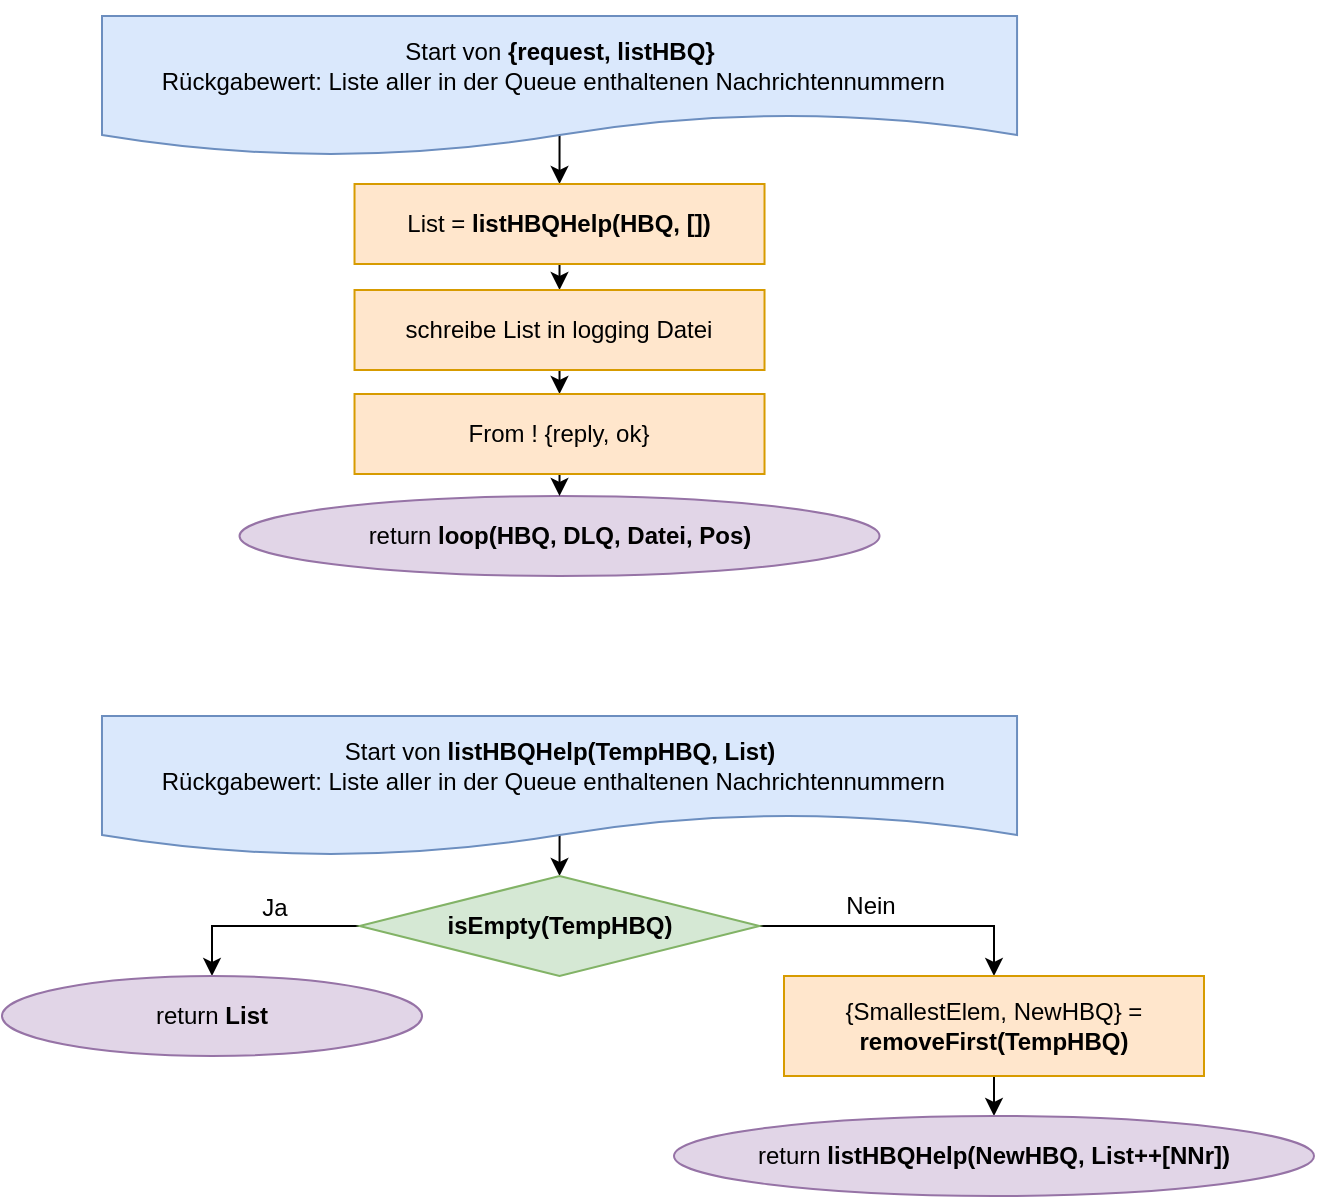 <mxfile version="15.8.7" type="device"><diagram id="C5RBs43oDa-KdzZeNtuy" name="Page-1"><mxGraphModel dx="1186" dy="672" grid="1" gridSize="10" guides="1" tooltips="1" connect="1" arrows="1" fold="1" page="1" pageScale="1" pageWidth="827" pageHeight="1169" math="0" shadow="0"><root><mxCell id="WIyWlLk6GJQsqaUBKTNV-0"/><mxCell id="WIyWlLk6GJQsqaUBKTNV-1" parent="WIyWlLk6GJQsqaUBKTNV-0"/><mxCell id="3-nllYWWkEPlOL3wyT9Y-7" style="edgeStyle=orthogonalEdgeStyle;rounded=0;orthogonalLoop=1;jettySize=auto;html=1;exitX=0.5;exitY=0;exitDx=0;exitDy=0;entryX=0.5;entryY=0;entryDx=0;entryDy=0;" parent="WIyWlLk6GJQsqaUBKTNV-1" source="RlddpHbAyGk5wuKwECdA-0" target="qVk5Lb48RRkbQ2lrYv4r-63" edge="1"><mxGeometry relative="1" as="geometry"><Array as="points"><mxPoint x="359" y="80"/><mxPoint x="359" y="80"/></Array></mxGeometry></mxCell><mxCell id="RlddpHbAyGk5wuKwECdA-0" value="Start von &lt;b&gt;{request, listHBQ}&lt;/b&gt;&lt;br&gt;Rückgabewert: Liste aller in der Queue enthaltenen Nachrichtennummern&amp;nbsp;&amp;nbsp;" style="shape=document;whiteSpace=wrap;html=1;boundedLbl=1;fillColor=#dae8fc;strokeColor=#6c8ebf;" parent="WIyWlLk6GJQsqaUBKTNV-1" vertex="1"><mxGeometry x="130" y="70" width="457.53" height="70" as="geometry"/></mxCell><mxCell id="CrBFzftgOQ0S_pDY9bDy-20" value="return&lt;b&gt; loop(HBQ, DLQ, Datei, Pos)&lt;/b&gt;" style="ellipse;whiteSpace=wrap;html=1;rounded=0;fillColor=#e1d5e7;strokeColor=#9673a6;" parent="WIyWlLk6GJQsqaUBKTNV-1" vertex="1"><mxGeometry x="198.76" y="310" width="320" height="40" as="geometry"/></mxCell><mxCell id="3-nllYWWkEPlOL3wyT9Y-8" style="edgeStyle=orthogonalEdgeStyle;rounded=0;orthogonalLoop=1;jettySize=auto;html=1;exitX=0.5;exitY=1;exitDx=0;exitDy=0;entryX=0.5;entryY=0;entryDx=0;entryDy=0;" parent="WIyWlLk6GJQsqaUBKTNV-1" source="qVk5Lb48RRkbQ2lrYv4r-63" target="qVk5Lb48RRkbQ2lrYv4r-64" edge="1"><mxGeometry relative="1" as="geometry"/></mxCell><mxCell id="qVk5Lb48RRkbQ2lrYv4r-63" value="List = &lt;b&gt;listHBQHelp(HBQ, [])&lt;/b&gt;" style="rounded=0;whiteSpace=wrap;html=1;fillColor=#ffe6cc;strokeColor=#d79b00;" parent="WIyWlLk6GJQsqaUBKTNV-1" vertex="1"><mxGeometry x="256.26" y="154" width="205" height="40" as="geometry"/></mxCell><mxCell id="3-nllYWWkEPlOL3wyT9Y-9" style="edgeStyle=orthogonalEdgeStyle;rounded=0;orthogonalLoop=1;jettySize=auto;html=1;exitX=0.5;exitY=1;exitDx=0;exitDy=0;entryX=0.5;entryY=0;entryDx=0;entryDy=0;" parent="WIyWlLk6GJQsqaUBKTNV-1" source="qVk5Lb48RRkbQ2lrYv4r-64" target="hpM2RtnJI_NG9XZ1P_O7-0" edge="1"><mxGeometry relative="1" as="geometry"/></mxCell><mxCell id="qVk5Lb48RRkbQ2lrYv4r-64" value="schreibe List in logging Datei" style="rounded=0;whiteSpace=wrap;html=1;fillColor=#ffe6cc;strokeColor=#d79b00;" parent="WIyWlLk6GJQsqaUBKTNV-1" vertex="1"><mxGeometry x="256.26" y="207" width="205" height="40" as="geometry"/></mxCell><mxCell id="3-nllYWWkEPlOL3wyT9Y-10" style="edgeStyle=orthogonalEdgeStyle;rounded=0;orthogonalLoop=1;jettySize=auto;html=1;exitX=0.5;exitY=1;exitDx=0;exitDy=0;entryX=0.5;entryY=0;entryDx=0;entryDy=0;" parent="WIyWlLk6GJQsqaUBKTNV-1" source="hpM2RtnJI_NG9XZ1P_O7-0" target="CrBFzftgOQ0S_pDY9bDy-20" edge="1"><mxGeometry relative="1" as="geometry"/></mxCell><mxCell id="hpM2RtnJI_NG9XZ1P_O7-0" value="From ! {reply, ok}" style="rounded=0;whiteSpace=wrap;html=1;fillColor=#ffe6cc;strokeColor=#d79b00;" parent="WIyWlLk6GJQsqaUBKTNV-1" vertex="1"><mxGeometry x="256.26" y="259" width="205" height="40" as="geometry"/></mxCell><mxCell id="3-nllYWWkEPlOL3wyT9Y-11" style="edgeStyle=orthogonalEdgeStyle;rounded=0;orthogonalLoop=1;jettySize=auto;html=1;exitX=0.5;exitY=0;exitDx=0;exitDy=0;entryX=0.5;entryY=0;entryDx=0;entryDy=0;" parent="WIyWlLk6GJQsqaUBKTNV-1" source="3-nllYWWkEPlOL3wyT9Y-1" target="3-nllYWWkEPlOL3wyT9Y-3" edge="1"><mxGeometry relative="1" as="geometry"><Array as="points"><mxPoint x="359" y="470"/><mxPoint x="359" y="470"/></Array></mxGeometry></mxCell><mxCell id="3-nllYWWkEPlOL3wyT9Y-1" value="Start von &lt;b&gt;listHBQHelp(TempHBQ, List)&lt;/b&gt;&lt;br&gt;Rückgabewert: Liste aller in der Queue enthaltenen Nachrichtennummern&amp;nbsp;&amp;nbsp;" style="shape=document;whiteSpace=wrap;html=1;boundedLbl=1;fillColor=#dae8fc;strokeColor=#6c8ebf;" parent="WIyWlLk6GJQsqaUBKTNV-1" vertex="1"><mxGeometry x="129.99" y="420" width="457.53" height="70" as="geometry"/></mxCell><mxCell id="3-nllYWWkEPlOL3wyT9Y-12" style="edgeStyle=orthogonalEdgeStyle;rounded=0;orthogonalLoop=1;jettySize=auto;html=1;exitX=0;exitY=0.5;exitDx=0;exitDy=0;entryX=0.5;entryY=0;entryDx=0;entryDy=0;" parent="WIyWlLk6GJQsqaUBKTNV-1" source="3-nllYWWkEPlOL3wyT9Y-3" target="3-nllYWWkEPlOL3wyT9Y-4" edge="1"><mxGeometry relative="1" as="geometry"/></mxCell><mxCell id="3-nllYWWkEPlOL3wyT9Y-14" style="edgeStyle=orthogonalEdgeStyle;rounded=0;orthogonalLoop=1;jettySize=auto;html=1;exitX=1;exitY=0.5;exitDx=0;exitDy=0;entryX=0.5;entryY=0;entryDx=0;entryDy=0;" parent="WIyWlLk6GJQsqaUBKTNV-1" source="3-nllYWWkEPlOL3wyT9Y-3" target="3-nllYWWkEPlOL3wyT9Y-5" edge="1"><mxGeometry relative="1" as="geometry"/></mxCell><mxCell id="3-nllYWWkEPlOL3wyT9Y-3" value="isEmpty(TempHBQ)" style="rhombus;whiteSpace=wrap;html=1;rounded=0;fillColor=#d5e8d4;strokeColor=#82b366;fontStyle=1" parent="WIyWlLk6GJQsqaUBKTNV-1" vertex="1"><mxGeometry x="258.76" y="500" width="200" height="50" as="geometry"/></mxCell><mxCell id="3-nllYWWkEPlOL3wyT9Y-4" value="return &lt;b&gt;List&lt;/b&gt;" style="ellipse;whiteSpace=wrap;html=1;rounded=0;fillColor=#e1d5e7;strokeColor=#9673a6;" parent="WIyWlLk6GJQsqaUBKTNV-1" vertex="1"><mxGeometry x="80" y="550" width="210" height="40" as="geometry"/></mxCell><mxCell id="3-nllYWWkEPlOL3wyT9Y-15" style="edgeStyle=orthogonalEdgeStyle;rounded=0;orthogonalLoop=1;jettySize=auto;html=1;exitX=0.5;exitY=1;exitDx=0;exitDy=0;entryX=0.5;entryY=0;entryDx=0;entryDy=0;" parent="WIyWlLk6GJQsqaUBKTNV-1" source="3-nllYWWkEPlOL3wyT9Y-5" target="3-nllYWWkEPlOL3wyT9Y-6" edge="1"><mxGeometry relative="1" as="geometry"/></mxCell><mxCell id="3-nllYWWkEPlOL3wyT9Y-5" value="{SmallestElem, NewHBQ} =&lt;br&gt;&lt;b&gt;removeFirst(TempHBQ)&lt;/b&gt;" style="rounded=0;whiteSpace=wrap;html=1;fillColor=#ffe6cc;strokeColor=#d79b00;" parent="WIyWlLk6GJQsqaUBKTNV-1" vertex="1"><mxGeometry x="471" y="550" width="210" height="50" as="geometry"/></mxCell><mxCell id="3-nllYWWkEPlOL3wyT9Y-6" value="return &lt;b&gt;listHBQHelp(NewHBQ, List++[NNr])&lt;/b&gt;" style="ellipse;whiteSpace=wrap;html=1;rounded=0;fillColor=#e1d5e7;strokeColor=#9673a6;" parent="WIyWlLk6GJQsqaUBKTNV-1" vertex="1"><mxGeometry x="416" y="620" width="320" height="40" as="geometry"/></mxCell><mxCell id="3-nllYWWkEPlOL3wyT9Y-13" value="Ja" style="text;html=1;align=center;verticalAlign=middle;resizable=0;points=[];autosize=1;strokeColor=none;fillColor=none;" parent="WIyWlLk6GJQsqaUBKTNV-1" vertex="1"><mxGeometry x="201" y="506" width="30" height="20" as="geometry"/></mxCell><mxCell id="3-nllYWWkEPlOL3wyT9Y-16" value="Nein" style="text;html=1;align=center;verticalAlign=middle;resizable=0;points=[];autosize=1;strokeColor=none;fillColor=none;" parent="WIyWlLk6GJQsqaUBKTNV-1" vertex="1"><mxGeometry x="494" y="505" width="40" height="20" as="geometry"/></mxCell></root></mxGraphModel></diagram></mxfile>
